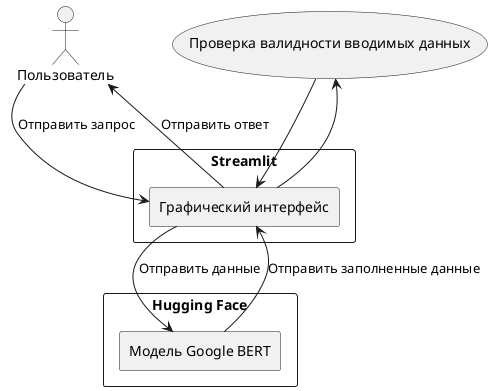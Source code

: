 @startuml precedent2

actor "Пользователь" as User

rectangle "Streamlit" {
    rectangle "Графический интерфейс" as StreamlitGUI
}

rectangle "Hugging Face" {
    rectangle "Модель Google BERT" as BERT
}

User --> StreamlitGUI : Отправить запрос
StreamlitGUI --> User : Отправить ответ

StreamlitGUI --> (Проверка валидности вводимых данных)

(Проверка валидности вводимых данных) --> StreamlitGUI

StreamlitGUI --> BERT : Отправить данные
BERT --> StreamlitGUI : Отправить заполненные данные

@enduml
